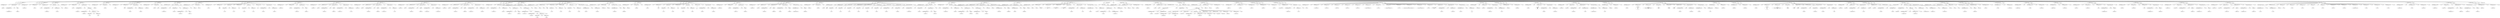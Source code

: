 digraph {

"Prog_0"->"<
>1";
"Prog_0"->"<
>2";
"Prog_0"->"<
>3";
"Prog_0"->"CallFunction_4";
"CallFunction_4"->"IDENTIFIERExpression_5";
"IDENTIFIERExpression_5"->"<options>6";
"CallFunction_4"->"<(>7";
"CallFunction_4"->"AssignmentOpetators_8";
"AssignmentOpetators_8"->"IDENTIFIERExpression_9";
"IDENTIFIERExpression_9"->"<stringsAsFactors>10";
"AssignmentOpetators_8"->"<=>11";
"AssignmentOpetators_8"->"TRUE_12";
"TRUE_12"->"<TRUE>13";
"CallFunction_4"->"<)>14";
"Prog_0"->"<
>15";
"Prog_0"->"<
>16";
"Prog_0"->"<
>17";
"Prog_0"->"CallFunction_18";
"CallFunction_18"->"IDENTIFIERExpression_19";
"IDENTIFIERExpression_19"->"<file.create>20";
"CallFunction_18"->"<(>21";
"CallFunction_18"->"STRINGExpression_22";
"STRINGExpression_22"->"<foo1>23";
"CallFunction_18"->"<)>24";
"Prog_0"->"<
>25";
"Prog_0"->"CallFunction_26";
"CallFunction_26"->"IDENTIFIERExpression_27";
"IDENTIFIERExpression_27"->"<try>28";
"CallFunction_26"->"<(>29";
"CallFunction_26"->"CallFunction_30";
"CallFunction_30"->"IDENTIFIERExpression_31";
"IDENTIFIERExpression_31"->"<read.table>32";
"CallFunction_30"->"<(>33";
"CallFunction_30"->"STRINGExpression_34";
"STRINGExpression_34"->"<foo1>35";
"CallFunction_30"->"<)>36";
"CallFunction_26"->"<)>37";
"Prog_0"->"<
>38";
"Prog_0"->"CallFunction_39";
"CallFunction_39"->"IDENTIFIERExpression_40";
"IDENTIFIERExpression_40"->"<read.table>41";
"CallFunction_39"->"<(>42";
"CallFunction_39"->"STRINGExpression_43";
"STRINGExpression_43"->"<foo1>44";
"CallFunction_39"->"<,>45";
"CallFunction_39"->"AssignmentOpetators_46";
"AssignmentOpetators_46"->"IDENTIFIERExpression_47";
"IDENTIFIERExpression_47"->"<col.names>48";
"AssignmentOpetators_46"->"<=>49";
"AssignmentOpetators_46"->"IndexingBasic_50";
"IndexingBasic_50"->"IDENTIFIERExpression_51";
"IDENTIFIERExpression_51"->"<LETTERS>52";
"IndexingBasic_50"->"<[>53";
"IndexingBasic_50"->"ColonOperator_54";
"ColonOperator_54"->"INTExpression_55";
"INTExpression_55"->"<1>56";
"ColonOperator_54"->"<:>57";
"ColonOperator_54"->"INTExpression_58";
"INTExpression_58"->"<4>59";
"IndexingBasic_50"->"<]>60";
"CallFunction_39"->"<)>61";
"Prog_0"->"<
>62";
"Prog_0"->"CallFunction_63";
"CallFunction_63"->"IDENTIFIERExpression_64";
"IDENTIFIERExpression_64"->"<unlink>65";
"CallFunction_63"->"<(>66";
"CallFunction_63"->"STRINGExpression_67";
"STRINGExpression_67"->"<foo1>68";
"CallFunction_63"->"<)>69";
"Prog_0"->"<
>70";
"Prog_0"->"<
>71";
"Prog_0"->"<
>72";
"Prog_0"->"CallFunction_73";
"CallFunction_73"->"IDENTIFIERExpression_74";
"IDENTIFIERExpression_74"->"<cat>75";
"CallFunction_73"->"<(>76";
"CallFunction_73"->"STRINGExpression_77";
"STRINGExpression_77"->"<head\n>78";
"CallFunction_73"->"<,>79";
"CallFunction_73"->"AssignmentOpetators_80";
"AssignmentOpetators_80"->"IDENTIFIERExpression_81";
"IDENTIFIERExpression_81"->"<file>82";
"AssignmentOpetators_80"->"<=>83";
"AssignmentOpetators_80"->"STRINGExpression_84";
"STRINGExpression_84"->"<foo2>85";
"CallFunction_73"->"<)>86";
"Prog_0"->"<
>87";
"Prog_0"->"CallFunction_88";
"CallFunction_88"->"IDENTIFIERExpression_89";
"IDENTIFIERExpression_89"->"<read.table>90";
"CallFunction_88"->"<(>91";
"CallFunction_88"->"STRINGExpression_92";
"STRINGExpression_92"->"<foo2>93";
"CallFunction_88"->"<)>94";
"Prog_0"->"<
>95";
"Prog_0"->"CallFunction_96";
"CallFunction_96"->"IDENTIFIERExpression_97";
"IDENTIFIERExpression_97"->"<try>98";
"CallFunction_96"->"<(>99";
"CallFunction_96"->"CallFunction_100";
"CallFunction_100"->"IDENTIFIERExpression_101";
"IDENTIFIERExpression_101"->"<read.table>102";
"CallFunction_100"->"<(>103";
"CallFunction_100"->"STRINGExpression_104";
"STRINGExpression_104"->"<foo2>105";
"CallFunction_100"->"<,>106";
"CallFunction_100"->"AssignmentOpetators_107";
"AssignmentOpetators_107"->"IDENTIFIERExpression_108";
"IDENTIFIERExpression_108"->"<header>109";
"AssignmentOpetators_107"->"<=>110";
"AssignmentOpetators_107"->"TRUE_111";
"TRUE_111"->"<TRUE>112";
"CallFunction_100"->"<)>113";
"CallFunction_96"->"<)>114";
"Prog_0"->"<
>115";
"Prog_0"->"CallFunction_116";
"CallFunction_116"->"IDENTIFIERExpression_117";
"IDENTIFIERExpression_117"->"<unlink>118";
"CallFunction_116"->"<(>119";
"CallFunction_116"->"STRINGExpression_120";
"STRINGExpression_120"->"<foo2>121";
"CallFunction_116"->"<)>122";
"Prog_0"->"<
>123";
"Prog_0"->"<
>124";
"Prog_0"->"CallFunction_125";
"CallFunction_125"->"IDENTIFIERExpression_126";
"IDENTIFIERExpression_126"->"<cat>127";
"CallFunction_125"->"<(>128";
"CallFunction_125"->"STRINGExpression_129";
"STRINGExpression_129"->"<head\n>130";
"CallFunction_125"->"<,>131";
"CallFunction_125"->"ColonOperator_132";
"ColonOperator_132"->"INTExpression_133";
"INTExpression_133"->"<1>134";
"ColonOperator_132"->"<:>135";
"ColonOperator_132"->"INTExpression_136";
"INTExpression_136"->"<2>137";
"CallFunction_125"->"<,>138";
"CallFunction_125"->"STRINGExpression_139";
"STRINGExpression_139"->"<\n>140";
"CallFunction_125"->"<,>141";
"CallFunction_125"->"ColonOperator_142";
"ColonOperator_142"->"INTExpression_143";
"INTExpression_143"->"<3>144";
"ColonOperator_142"->"<:>145";
"ColonOperator_142"->"INTExpression_146";
"INTExpression_146"->"<4>147";
"CallFunction_125"->"<,>148";
"CallFunction_125"->"STRINGExpression_149";
"STRINGExpression_149"->"<\n>150";
"CallFunction_125"->"<,>151";
"CallFunction_125"->"AssignmentOpetators_152";
"AssignmentOpetators_152"->"IDENTIFIERExpression_153";
"IDENTIFIERExpression_153"->"<file>154";
"AssignmentOpetators_152"->"<=>155";
"AssignmentOpetators_152"->"STRINGExpression_156";
"STRINGExpression_156"->"<foo3>157";
"CallFunction_125"->"<)>158";
"Prog_0"->"<
>159";
"Prog_0"->"CallFunction_160";
"CallFunction_160"->"IDENTIFIERExpression_161";
"IDENTIFIERExpression_161"->"<read.table>162";
"CallFunction_160"->"<(>163";
"CallFunction_160"->"STRINGExpression_164";
"STRINGExpression_164"->"<foo3>165";
"CallFunction_160"->"<,>166";
"CallFunction_160"->"AssignmentOpetators_167";
"AssignmentOpetators_167"->"IDENTIFIERExpression_168";
"IDENTIFIERExpression_168"->"<header>169";
"AssignmentOpetators_167"->"<=>170";
"AssignmentOpetators_167"->"TRUE_171";
"TRUE_171"->"<TRUE>172";
"CallFunction_160"->"<)>173";
"Prog_0"->"<
>174";
"Prog_0"->"CallFunction_175";
"CallFunction_175"->"IDENTIFIERExpression_176";
"IDENTIFIERExpression_176"->"<read.table>177";
"CallFunction_175"->"<(>178";
"CallFunction_175"->"STRINGExpression_179";
"STRINGExpression_179"->"<foo3>180";
"CallFunction_175"->"<,>181";
"CallFunction_175"->"AssignmentOpetators_182";
"AssignmentOpetators_182"->"IDENTIFIERExpression_183";
"IDENTIFIERExpression_183"->"<header>184";
"AssignmentOpetators_182"->"<=>185";
"AssignmentOpetators_182"->"TRUE_186";
"TRUE_186"->"<TRUE>187";
"CallFunction_175"->"<,>188";
"CallFunction_175"->"AssignmentOpetators_189";
"AssignmentOpetators_189"->"IDENTIFIERExpression_190";
"IDENTIFIERExpression_190"->"<col.names>191";
"AssignmentOpetators_189"->"<=>192";
"AssignmentOpetators_189"->"STRINGExpression_193";
"STRINGExpression_193"->"<V1>194";
"CallFunction_175"->"<)>195";
"Prog_0"->"<
>196";
"Prog_0"->"CallFunction_197";
"CallFunction_197"->"IDENTIFIERExpression_198";
"IDENTIFIERExpression_198"->"<read.table>199";
"CallFunction_197"->"<(>200";
"CallFunction_197"->"STRINGExpression_201";
"STRINGExpression_201"->"<foo3>202";
"CallFunction_197"->"<,>203";
"CallFunction_197"->"AssignmentOpetators_204";
"AssignmentOpetators_204"->"IDENTIFIERExpression_205";
"IDENTIFIERExpression_205"->"<header>206";
"AssignmentOpetators_204"->"<=>207";
"AssignmentOpetators_204"->"TRUE_208";
"TRUE_208"->"<TRUE>209";
"CallFunction_197"->"<,>210";
"CallFunction_197"->"AssignmentOpetators_211";
"AssignmentOpetators_211"->"IDENTIFIERExpression_212";
"IDENTIFIERExpression_212"->"<row.names>213";
"AssignmentOpetators_211"->"<=>214";
"AssignmentOpetators_211"->"INTExpression_215";
"INTExpression_215"->"<1>216";
"CallFunction_197"->"<)>217";
"Prog_0"->"<
>218";
"Prog_0"->"CallFunction_219";
"CallFunction_219"->"IDENTIFIERExpression_220";
"IDENTIFIERExpression_220"->"<read.table>221";
"CallFunction_219"->"<(>222";
"CallFunction_219"->"STRINGExpression_223";
"STRINGExpression_223"->"<foo3>224";
"CallFunction_219"->"<,>225";
"CallFunction_219"->"AssignmentOpetators_226";
"AssignmentOpetators_226"->"IDENTIFIERExpression_227";
"IDENTIFIERExpression_227"->"<header>228";
"AssignmentOpetators_226"->"<=>229";
"AssignmentOpetators_226"->"TRUE_230";
"TRUE_230"->"<TRUE>231";
"CallFunction_219"->"<,>232";
"CallFunction_219"->"AssignmentOpetators_233";
"AssignmentOpetators_233"->"IDENTIFIERExpression_234";
"IDENTIFIERExpression_234"->"<row.names>235";
"AssignmentOpetators_233"->"<=>236";
"AssignmentOpetators_233"->"STRINGExpression_237";
"STRINGExpression_237"->"<row.names>238";
"CallFunction_219"->"<)>239";
"Prog_0"->"<
>240";
"Prog_0"->"CallFunction_241";
"CallFunction_241"->"IDENTIFIERExpression_242";
"IDENTIFIERExpression_242"->"<read.table>243";
"CallFunction_241"->"<(>244";
"CallFunction_241"->"STRINGExpression_245";
"STRINGExpression_245"->"<foo3>246";
"CallFunction_241"->"<,>247";
"CallFunction_241"->"AssignmentOpetators_248";
"AssignmentOpetators_248"->"IDENTIFIERExpression_249";
"IDENTIFIERExpression_249"->"<header>250";
"AssignmentOpetators_248"->"<=>251";
"AssignmentOpetators_248"->"TRUE_252";
"TRUE_252"->"<TRUE>253";
"CallFunction_241"->"<,>254";
"CallFunction_241"->"AssignmentOpetators_255";
"AssignmentOpetators_255"->"IDENTIFIERExpression_256";
"IDENTIFIERExpression_256"->"<row.names>257";
"AssignmentOpetators_255"->"<=>258";
"AssignmentOpetators_255"->"STRINGExpression_259";
"STRINGExpression_259"->"<head>260";
"CallFunction_241"->"<)>261";
"Prog_0"->"<
>262";
"Prog_0"->"<
>263";
"Prog_0"->"<
>264";
"Prog_0"->"CallFunction_265";
"CallFunction_265"->"IDENTIFIERExpression_266";
"IDENTIFIERExpression_266"->"<try>267";
"CallFunction_265"->"<(>268";
"CallFunction_265"->"CallFunction_269";
"CallFunction_269"->"IDENTIFIERExpression_270";
"IDENTIFIERExpression_270"->"<read.table>271";
"CallFunction_269"->"<(>272";
"CallFunction_269"->"STRINGExpression_273";
"STRINGExpression_273"->"<foo3>274";
"CallFunction_269"->"<,>275";
"CallFunction_269"->"AssignmentOpetators_276";
"AssignmentOpetators_276"->"IDENTIFIERExpression_277";
"IDENTIFIERExpression_277"->"<header>278";
"AssignmentOpetators_276"->"<=>279";
"AssignmentOpetators_276"->"TRUE_280";
"TRUE_280"->"<TRUE>281";
"CallFunction_269"->"<,>282";
"CallFunction_269"->"AssignmentOpetators_283";
"AssignmentOpetators_283"->"IDENTIFIERExpression_284";
"IDENTIFIERExpression_284"->"<col.names>285";
"AssignmentOpetators_283"->"<=>286";
"AssignmentOpetators_283"->"IndexingBasic_287";
"IndexingBasic_287"->"IDENTIFIERExpression_288";
"IDENTIFIERExpression_288"->"<letters>289";
"IndexingBasic_287"->"<[>290";
"IndexingBasic_287"->"ColonOperator_291";
"ColonOperator_291"->"INTExpression_292";
"INTExpression_292"->"<1>293";
"ColonOperator_291"->"<:>294";
"ColonOperator_291"->"INTExpression_295";
"INTExpression_295"->"<4>296";
"IndexingBasic_287"->"<]>297";
"CallFunction_269"->"<)>298";
"CallFunction_265"->"<)>299";
"Prog_0"->"<
>300";
"Prog_0"->"CallFunction_301";
"CallFunction_301"->"IDENTIFIERExpression_302";
"IDENTIFIERExpression_302"->"<unlink>303";
"CallFunction_301"->"<(>304";
"CallFunction_301"->"STRINGExpression_305";
"STRINGExpression_305"->"<foo3>306";
"CallFunction_301"->"<)>307";
"Prog_0"->"<
>308";
"Prog_0"->"<
>309";
"Prog_0"->"<
>310";
"Prog_0"->"CallFunction_311";
"CallFunction_311"->"IDENTIFIERExpression_312";
"IDENTIFIERExpression_312"->"<cat>313";
"CallFunction_311"->"<(>314";
"CallFunction_311"->"STRINGExpression_315";
"STRINGExpression_315"->"<head\n>316";
"CallFunction_311"->"<,>317";
"CallFunction_311"->"ColonOperator_318";
"ColonOperator_318"->"INTExpression_319";
"INTExpression_319"->"<1>320";
"ColonOperator_318"->"<:>321";
"ColonOperator_318"->"INTExpression_322";
"INTExpression_322"->"<2>323";
"CallFunction_311"->"<,>324";
"CallFunction_311"->"STRINGExpression_325";
"STRINGExpression_325"->"<\n>326";
"CallFunction_311"->"<,>327";
"CallFunction_311"->"ColonOperator_328";
"ColonOperator_328"->"INTExpression_329";
"INTExpression_329"->"<3>330";
"ColonOperator_328"->"<:>331";
"ColonOperator_328"->"INTExpression_332";
"INTExpression_332"->"<4>333";
"CallFunction_311"->"<,>334";
"CallFunction_311"->"AssignmentOpetators_335";
"AssignmentOpetators_335"->"IDENTIFIERExpression_336";
"IDENTIFIERExpression_336"->"<file>337";
"AssignmentOpetators_335"->"<=>338";
"AssignmentOpetators_335"->"STRINGExpression_339";
"STRINGExpression_339"->"<foo4>340";
"CallFunction_311"->"<)>341";
"Prog_0"->"<
>342";
"Prog_0"->"CallFunction_343";
"CallFunction_343"->"IDENTIFIERExpression_344";
"IDENTIFIERExpression_344"->"<read.table>345";
"CallFunction_343"->"<(>346";
"CallFunction_343"->"STRINGExpression_347";
"STRINGExpression_347"->"<foo4>348";
"CallFunction_343"->"<,>349";
"CallFunction_343"->"AssignmentOpetators_350";
"AssignmentOpetators_350"->"IDENTIFIERExpression_351";
"IDENTIFIERExpression_351"->"<header>352";
"AssignmentOpetators_350"->"<=>353";
"AssignmentOpetators_350"->"TRUE_354";
"TRUE_354"->"<TRUE>355";
"CallFunction_343"->"<)>356";
"Prog_0"->"<
>357";
"Prog_0"->"CallFunction_358";
"CallFunction_358"->"IDENTIFIERExpression_359";
"IDENTIFIERExpression_359"->"<unlink>360";
"CallFunction_358"->"<(>361";
"CallFunction_358"->"STRINGExpression_362";
"STRINGExpression_362"->"<foo4>363";
"CallFunction_358"->"<)>364";
"Prog_0"->"<
>365";
"Prog_0"->"<
>366";
"Prog_0"->"<
>367";
"Prog_0"->"CallFunction_368";
"CallFunction_368"->"IDENTIFIERExpression_369";
"IDENTIFIERExpression_369"->"<cat>370";
"CallFunction_368"->"<(>371";
"CallFunction_368"->"STRINGExpression_372";
"STRINGExpression_372"->"<head\n\n>373";
"CallFunction_368"->"<,>374";
"CallFunction_368"->"ColonOperator_375";
"ColonOperator_375"->"INTExpression_376";
"INTExpression_376"->"<1>377";
"ColonOperator_375"->"<:>378";
"ColonOperator_375"->"INTExpression_379";
"INTExpression_379"->"<2>380";
"CallFunction_368"->"<,>381";
"CallFunction_368"->"STRINGExpression_382";
"STRINGExpression_382"->"<\n>383";
"CallFunction_368"->"<,>384";
"CallFunction_368"->"ColonOperator_385";
"ColonOperator_385"->"INTExpression_386";
"INTExpression_386"->"<3>387";
"ColonOperator_385"->"<:>388";
"ColonOperator_385"->"INTExpression_389";
"INTExpression_389"->"<4>390";
"CallFunction_368"->"<,>391";
"CallFunction_368"->"STRINGExpression_392";
"STRINGExpression_392"->"<\n\n>393";
"CallFunction_368"->"<,>394";
"CallFunction_368"->"AssignmentOpetators_395";
"AssignmentOpetators_395"->"IDENTIFIERExpression_396";
"IDENTIFIERExpression_396"->"<file>397";
"AssignmentOpetators_395"->"<=>398";
"AssignmentOpetators_395"->"STRINGExpression_399";
"STRINGExpression_399"->"<foo5>400";
"CallFunction_368"->"<)>401";
"Prog_0"->"<
>402";
"Prog_0"->"CallFunction_403";
"CallFunction_403"->"IDENTIFIERExpression_404";
"IDENTIFIERExpression_404"->"<read.table>405";
"CallFunction_403"->"<(>406";
"CallFunction_403"->"STRINGExpression_407";
"STRINGExpression_407"->"<foo5>408";
"CallFunction_403"->"<,>409";
"CallFunction_403"->"AssignmentOpetators_410";
"AssignmentOpetators_410"->"IDENTIFIERExpression_411";
"IDENTIFIERExpression_411"->"<header>412";
"AssignmentOpetators_410"->"<=>413";
"AssignmentOpetators_410"->"TRUE_414";
"TRUE_414"->"<TRUE>415";
"CallFunction_403"->"<)>416";
"Prog_0"->"<
>417";
"Prog_0"->"<
>418";
"Prog_0"->"<
>419";
"Prog_0"->"CallFunction_420";
"CallFunction_420"->"IDENTIFIERExpression_421";
"IDENTIFIERExpression_421"->"<read.table>422";
"CallFunction_420"->"<(>423";
"CallFunction_420"->"STRINGExpression_424";
"STRINGExpression_424"->"<foo5>425";
"CallFunction_420"->"<,>426";
"CallFunction_420"->"AssignmentOpetators_427";
"AssignmentOpetators_427"->"IDENTIFIERExpression_428";
"IDENTIFIERExpression_428"->"<header>429";
"AssignmentOpetators_427"->"<=>430";
"AssignmentOpetators_427"->"FALSE_431";
"FALSE_431"->"<FALSE>432";
"CallFunction_420"->"<,>433";
"CallFunction_420"->"AssignmentOpetators_434";
"AssignmentOpetators_434"->"IDENTIFIERExpression_435";
"IDENTIFIERExpression_435"->"<fill>436";
"AssignmentOpetators_434"->"<=>437";
"AssignmentOpetators_434"->"TRUE_438";
"TRUE_438"->"<TRUE>439";
"CallFunction_420"->"<,>440";
"CallFunction_420"->"AssignmentOpetators_441";
"AssignmentOpetators_441"->"IDENTIFIERExpression_442";
"IDENTIFIERExpression_442"->"<blank.lines.skip>443";
"AssignmentOpetators_441"->"<=>444";
"AssignmentOpetators_441"->"FALSE_445";
"FALSE_445"->"<FALSE>446";
"CallFunction_420"->"<)>447";
"Prog_0"->"<
>448";
"Prog_0"->"CallFunction_449";
"CallFunction_449"->"IDENTIFIERExpression_450";
"IDENTIFIERExpression_450"->"<unlink>451";
"CallFunction_449"->"<(>452";
"CallFunction_449"->"STRINGExpression_453";
"STRINGExpression_453"->"<foo5>454";
"CallFunction_449"->"<)>455";
"Prog_0"->"<
>456";
"Prog_0"->"<
>457";
"Prog_0"->"CallFunction_458";
"CallFunction_458"->"IDENTIFIERExpression_459";
"IDENTIFIERExpression_459"->"<cat>460";
"CallFunction_458"->"<(>461";
"CallFunction_458"->"STRINGExpression_462";
"STRINGExpression_462"->"<head\n>463";
"CallFunction_458"->"<,>464";
"CallFunction_458"->"ColonOperator_465";
"ColonOperator_465"->"INTExpression_466";
"INTExpression_466"->"<1>467";
"ColonOperator_465"->"<:>468";
"ColonOperator_465"->"INTExpression_469";
"INTExpression_469"->"<2>470";
"CallFunction_458"->"<,>471";
"CallFunction_458"->"STRINGExpression_472";
"STRINGExpression_472"->"<\n>473";
"CallFunction_458"->"<,>474";
"CallFunction_458"->"ColonOperator_475";
"ColonOperator_475"->"INTExpression_476";
"INTExpression_476"->"<3>477";
"ColonOperator_475"->"<:>478";
"ColonOperator_475"->"INTExpression_479";
"INTExpression_479"->"<5>480";
"CallFunction_458"->"<,>481";
"CallFunction_458"->"STRINGExpression_482";
"STRINGExpression_482"->"<\n>483";
"CallFunction_458"->"<,>484";
"CallFunction_458"->"ColonOperator_485";
"ColonOperator_485"->"INTExpression_486";
"INTExpression_486"->"<6>487";
"ColonOperator_485"->"<:>488";
"ColonOperator_485"->"INTExpression_489";
"INTExpression_489"->"<9>490";
"CallFunction_458"->"<,>491";
"CallFunction_458"->"STRINGExpression_492";
"STRINGExpression_492"->"<\n>493";
"CallFunction_458"->"<,>494";
"CallFunction_458"->"AssignmentOpetators_495";
"AssignmentOpetators_495"->"IDENTIFIERExpression_496";
"IDENTIFIERExpression_496"->"<file>497";
"AssignmentOpetators_495"->"<=>498";
"AssignmentOpetators_495"->"STRINGExpression_499";
"STRINGExpression_499"->"<foo6>500";
"CallFunction_458"->"<)>501";
"Prog_0"->"<
>502";
"Prog_0"->"CallFunction_503";
"CallFunction_503"->"IDENTIFIERExpression_504";
"IDENTIFIERExpression_504"->"<try>505";
"CallFunction_503"->"<(>506";
"CallFunction_503"->"CallFunction_507";
"CallFunction_507"->"IDENTIFIERExpression_508";
"IDENTIFIERExpression_508"->"<read.table>509";
"CallFunction_507"->"<(>510";
"CallFunction_507"->"STRINGExpression_511";
"STRINGExpression_511"->"<foo6>512";
"CallFunction_507"->"<,>513";
"CallFunction_507"->"AssignmentOpetators_514";
"AssignmentOpetators_514"->"IDENTIFIERExpression_515";
"IDENTIFIERExpression_515"->"<header>516";
"AssignmentOpetators_514"->"<=>517";
"AssignmentOpetators_514"->"TRUE_518";
"TRUE_518"->"<TRUE>519";
"CallFunction_507"->"<)>520";
"CallFunction_503"->"<)>521";
"Prog_0"->"<
>522";
"Prog_0"->"CallFunction_523";
"CallFunction_523"->"IDENTIFIERExpression_524";
"IDENTIFIERExpression_524"->"<try>525";
"CallFunction_523"->"<(>526";
"CallFunction_523"->"CallFunction_527";
"CallFunction_527"->"IDENTIFIERExpression_528";
"IDENTIFIERExpression_528"->"<read.table>529";
"CallFunction_527"->"<(>530";
"CallFunction_527"->"STRINGExpression_531";
"STRINGExpression_531"->"<foo6>532";
"CallFunction_527"->"<,>533";
"CallFunction_527"->"AssignmentOpetators_534";
"AssignmentOpetators_534"->"IDENTIFIERExpression_535";
"IDENTIFIERExpression_535"->"<header>536";
"AssignmentOpetators_534"->"<=>537";
"AssignmentOpetators_534"->"TRUE_538";
"TRUE_538"->"<TRUE>539";
"CallFunction_527"->"<,>540";
"CallFunction_527"->"AssignmentOpetators_541";
"AssignmentOpetators_541"->"IDENTIFIERExpression_542";
"IDENTIFIERExpression_542"->"<fill>543";
"AssignmentOpetators_541"->"<=>544";
"AssignmentOpetators_541"->"TRUE_545";
"TRUE_545"->"<TRUE>546";
"CallFunction_527"->"<)>547";
"CallFunction_523"->"<)>548";
"Prog_0"->"<
>549";
"Prog_0"->"CallFunction_550";
"CallFunction_550"->"IDENTIFIERExpression_551";
"IDENTIFIERExpression_551"->"<read.table>552";
"CallFunction_550"->"<(>553";
"CallFunction_550"->"STRINGExpression_554";
"STRINGExpression_554"->"<foo6>555";
"CallFunction_550"->"<,>556";
"CallFunction_550"->"AssignmentOpetators_557";
"AssignmentOpetators_557"->"IDENTIFIERExpression_558";
"IDENTIFIERExpression_558"->"<header>559";
"AssignmentOpetators_557"->"<=>560";
"AssignmentOpetators_557"->"FALSE_561";
"FALSE_561"->"<FALSE>562";
"CallFunction_550"->"<,>563";
"CallFunction_550"->"AssignmentOpetators_564";
"AssignmentOpetators_564"->"IDENTIFIERExpression_565";
"IDENTIFIERExpression_565"->"<fill>566";
"AssignmentOpetators_564"->"<=>567";
"AssignmentOpetators_564"->"TRUE_568";
"TRUE_568"->"<TRUE>569";
"CallFunction_550"->"<)>570";
"Prog_0"->"<
>571";
"Prog_0"->"CallFunction_572";
"CallFunction_572"->"IDENTIFIERExpression_573";
"IDENTIFIERExpression_573"->"<unlink>574";
"CallFunction_572"->"<(>575";
"CallFunction_572"->"STRINGExpression_576";
"STRINGExpression_576"->"<foo6>577";
"CallFunction_572"->"<)>578";
"Prog_0"->"<
>579";
"Prog_0"->"<
>580";
"Prog_0"->"<
>581";
"Prog_0"->"CallFunction_582";
"CallFunction_582"->"IDENTIFIERExpression_583";
"IDENTIFIERExpression_583"->"<cat>584";
"CallFunction_582"->"<(>585";
"CallFunction_582"->"STRINGExpression_586";
"STRINGExpression_586"->"<A B C D E F\n>587";
"CallFunction_582"->"<,>588";
"CallFunction_582"->"STRINGExpression_589";
"STRINGExpression_589"->"<1 1 1.1 1.1+0i NA F abc\n>590";
"CallFunction_582"->"<,>591";
"CallFunction_582"->"STRINGExpression_592";
"STRINGExpression_592"->"<2 NA NA NA NA NA NA\n>593";
"CallFunction_582"->"<,>594";
"CallFunction_582"->"STRINGExpression_595";
"STRINGExpression_595"->"<3 1 2 3 NA TRUE def\n>596";
"CallFunction_582"->"<,>597";
"CallFunction_582"->"AssignmentOpetators_598";
"AssignmentOpetators_598"->"IDENTIFIERExpression_599";
"IDENTIFIERExpression_599"->"<sep>600";
"AssignmentOpetators_598"->"<=>601";
"AssignmentOpetators_598"->"STRINGExpression_602";
"STRINGExpression_602"->"<>603";
"CallFunction_582"->"<,>604";
"CallFunction_582"->"AssignmentOpetators_605";
"AssignmentOpetators_605"->"IDENTIFIERExpression_606";
"IDENTIFIERExpression_606"->"<file>607";
"AssignmentOpetators_605"->"<=>608";
"AssignmentOpetators_605"->"STRINGExpression_609";
"STRINGExpression_609"->"<foo7>610";
"CallFunction_582"->"<)>611";
"Prog_0"->"<
>612";
"Prog_0"->"Parenthesis_613";
"Parenthesis_613"->"<(>614";
"Parenthesis_613"->"CallFunction_615";
"CallFunction_615"->"AssignmentOpetators_616";
"AssignmentOpetators_616"->"IDENTIFIERExpression_617";
"IDENTIFIERExpression_617"->"<res>618";
"AssignmentOpetators_616"->"<<->619";
"AssignmentOpetators_616"->"IDENTIFIERExpression_620";
"IDENTIFIERExpression_620"->"<read.table>621";
"CallFunction_615"->"<(>622";
"CallFunction_615"->"STRINGExpression_623";
"STRINGExpression_623"->"<foo7>624";
"CallFunction_615"->"<)>625";
"Parenthesis_613"->"<)>626";
"Prog_0"->"<
>627";
"Prog_0"->"CallFunction_628";
"CallFunction_628"->"IDENTIFIERExpression_629";
"IDENTIFIERExpression_629"->"<sapply>630";
"CallFunction_628"->"<(>631";
"CallFunction_628"->"IDENTIFIERExpression_632";
"IDENTIFIERExpression_632"->"<res>633";
"CallFunction_628"->"<,>634";
"CallFunction_628"->"IDENTIFIERExpression_635";
"IDENTIFIERExpression_635"->"<typeof>636";
"CallFunction_628"->"<)>637";
"Prog_0"->"<
>638";
"Prog_0"->"CallFunction_639";
"CallFunction_639"->"IDENTIFIERExpression_640";
"IDENTIFIERExpression_640"->"<sapply>641";
"CallFunction_639"->"<(>642";
"CallFunction_639"->"IDENTIFIERExpression_643";
"IDENTIFIERExpression_643"->"<res>644";
"CallFunction_639"->"<,>645";
"CallFunction_639"->"IDENTIFIERExpression_646";
"IDENTIFIERExpression_646"->"<class>647";
"CallFunction_639"->"<)>648";
"Prog_0"->"<
>649";
"Prog_0"->"Parenthesis_650";
"Parenthesis_650"->"<(>651";
"Parenthesis_650"->"CallFunction_652";
"CallFunction_652"->"AssignmentOpetators_653";
"AssignmentOpetators_653"->"IDENTIFIERExpression_654";
"IDENTIFIERExpression_654"->"<res2>655";
"AssignmentOpetators_653"->"<<->656";
"AssignmentOpetators_653"->"IDENTIFIERExpression_657";
"IDENTIFIERExpression_657"->"<read.table>658";
"CallFunction_652"->"<(>659";
"CallFunction_652"->"STRINGExpression_660";
"STRINGExpression_660"->"<foo7>661";
"CallFunction_652"->"<,>662";
"CallFunction_652"->"CallFunction_663";
"CallFunction_663"->"AssignmentOpetators_664";
"AssignmentOpetators_664"->"IDENTIFIERExpression_665";
"IDENTIFIERExpression_665"->"<colClasses>666";
"AssignmentOpetators_664"->"<=>667";
"AssignmentOpetators_664"->"IDENTIFIERExpression_668";
"IDENTIFIERExpression_668"->"<c>669";
"CallFunction_663"->"<(>670";
"CallFunction_663"->"STRINGExpression_671";
"STRINGExpression_671"->"<character>672";
"CallFunction_663"->"<,>673";
"CallFunction_663"->"CallFunction_674";
"CallFunction_674"->"IDENTIFIERExpression_675";
"IDENTIFIERExpression_675"->"<rep>676";
"CallFunction_674"->"<(>677";
"CallFunction_674"->"STRINGExpression_678";
"STRINGExpression_678"->"<numeric>679";
"CallFunction_674"->"<,>680";
"CallFunction_674"->"INTExpression_681";
"INTExpression_681"->"<2>682";
"CallFunction_674"->"<)>683";
"CallFunction_663"->"<,>684";
"CallFunction_663"->"STRINGExpression_685";
"STRINGExpression_685"->"<complex>686";
"CallFunction_663"->"<,>687";
"CallFunction_663"->"STRINGExpression_688";
"STRINGExpression_688"->"<integer>689";
"CallFunction_663"->"<,>690";
"CallFunction_663"->"STRINGExpression_691";
"STRINGExpression_691"->"<logical>692";
"CallFunction_663"->"<,>693";
"CallFunction_663"->"STRINGExpression_694";
"STRINGExpression_694"->"<character>695";
"CallFunction_663"->"<)>696";
"CallFunction_652"->"<)>697";
"Parenthesis_650"->"<)>698";
"Prog_0"->"<
>699";
"Prog_0"->"CallFunction_700";
"CallFunction_700"->"IDENTIFIERExpression_701";
"IDENTIFIERExpression_701"->"<sapply>702";
"CallFunction_700"->"<(>703";
"CallFunction_700"->"IDENTIFIERExpression_704";
"IDENTIFIERExpression_704"->"<res2>705";
"CallFunction_700"->"<,>706";
"CallFunction_700"->"IDENTIFIERExpression_707";
"IDENTIFIERExpression_707"->"<typeof>708";
"CallFunction_700"->"<)>709";
"Prog_0"->"<
>710";
"Prog_0"->"CallFunction_711";
"CallFunction_711"->"IDENTIFIERExpression_712";
"IDENTIFIERExpression_712"->"<sapply>713";
"CallFunction_711"->"<(>714";
"CallFunction_711"->"IDENTIFIERExpression_715";
"IDENTIFIERExpression_715"->"<res2>716";
"CallFunction_711"->"<,>717";
"CallFunction_711"->"IDENTIFIERExpression_718";
"IDENTIFIERExpression_718"->"<class>719";
"CallFunction_711"->"<)>720";
"Prog_0"->"<
>721";
"Prog_0"->"CallFunction_722";
"CallFunction_722"->"IDENTIFIERExpression_723";
"IDENTIFIERExpression_723"->"<unlink>724";
"CallFunction_722"->"<(>725";
"CallFunction_722"->"STRINGExpression_726";
"STRINGExpression_726"->"<foo7>727";
"CallFunction_722"->"<)>728";
"Prog_0"->"<
>729";
"Prog_0"->"<
>730";
"Prog_0"->"<
>731";
"Prog_0"->"CallFunction_732";
"CallFunction_732"->"IDENTIFIERExpression_733";
"IDENTIFIERExpression_733"->"<type.convert>734";
"CallFunction_732"->"<(>735";
"CallFunction_732"->"CallFunction_736";
"CallFunction_736"->"IDENTIFIERExpression_737";
"IDENTIFIERExpression_737"->"<character>738";
"CallFunction_736"->"<(>739";
"CallFunction_736"->"INTExpression_740";
"INTExpression_740"->"<0>741";
"CallFunction_736"->"<)>742";
"CallFunction_732"->"<)>743";
"Prog_0"->"<
>744";
"Prog_0"->"<
>745";
"Prog_0"->"<
>746";
"Prog_0"->"CallFunction_747";
"CallFunction_747"->"IDENTIFIERExpression_748";
"IDENTIFIERExpression_748"->"<cat>749";
"CallFunction_747"->"<(>750";
"CallFunction_747"->"STRINGExpression_751";
"STRINGExpression_751"->"<# a test file>752";
"CallFunction_747"->"<,>753";
"CallFunction_747"->"STRINGExpression_754";
"STRINGExpression_754"->"<# line 2>755";
"CallFunction_747"->"<,>756";
"CallFunction_747"->"STRINGExpression_757";
"STRINGExpression_757"->"<# line 3>758";
"CallFunction_747"->"<,>759";
"CallFunction_747"->"STRINGExpression_760";
"STRINGExpression_760"->"<# line 4>761";
"CallFunction_747"->"<,>762";
"CallFunction_747"->"STRINGExpression_763";
"STRINGExpression_763"->"<# line 5>764";
"CallFunction_747"->"<,>765";
"CallFunction_747"->"STRINGExpression_766";
"STRINGExpression_766"->"<## now the header>767";
"CallFunction_747"->"<,>768";
"CallFunction_747"->"STRINGExpression_769";
"STRINGExpression_769"->"< a b c>770";
"CallFunction_747"->"<,>771";
"CallFunction_747"->"STRINGExpression_772";
"STRINGExpression_772"->"<# some more comments>773";
"CallFunction_747"->"<,>774";
"CallFunction_747"->"STRINGExpression_775";
"STRINGExpression_775"->"<1 2 3>776";
"CallFunction_747"->"<,>777";
"CallFunction_747"->"STRINGExpression_778";
"STRINGExpression_778"->"<4 5 6# this is the second data row of the file>779";
"CallFunction_747"->"<,>780";
"CallFunction_747"->"STRINGExpression_781";
"STRINGExpression_781"->"<  # some more comments>782";
"CallFunction_747"->"<,>783";
"CallFunction_747"->"STRINGExpression_784";
"STRINGExpression_784"->"<7 8 9>785";
"CallFunction_747"->"<,>786";
"CallFunction_747"->"STRINGExpression_787";
"STRINGExpression_787"->"<# trailing comment\n>788";
"CallFunction_747"->"<,>789";
"CallFunction_747"->"AssignmentOpetators_790";
"AssignmentOpetators_790"->"IDENTIFIERExpression_791";
"IDENTIFIERExpression_791"->"<file>792";
"AssignmentOpetators_790"->"<=>793";
"AssignmentOpetators_790"->"STRINGExpression_794";
"STRINGExpression_794"->"<ex.data>795";
"CallFunction_747"->"<,>796";
"CallFunction_747"->"AssignmentOpetators_797";
"AssignmentOpetators_797"->"IDENTIFIERExpression_798";
"IDENTIFIERExpression_798"->"<sep>799";
"AssignmentOpetators_797"->"<=>800";
"AssignmentOpetators_797"->"STRINGExpression_801";
"STRINGExpression_801"->"<\n>802";
"CallFunction_747"->"<)>803";
"Prog_0"->"<
>804";
"Prog_0"->"CallFunction_805";
"CallFunction_805"->"IDENTIFIERExpression_806";
"IDENTIFIERExpression_806"->"<read.table>807";
"CallFunction_805"->"<(>808";
"CallFunction_805"->"STRINGExpression_809";
"STRINGExpression_809"->"<ex.data>810";
"CallFunction_805"->"<,>811";
"CallFunction_805"->"AssignmentOpetators_812";
"AssignmentOpetators_812"->"IDENTIFIERExpression_813";
"IDENTIFIERExpression_813"->"<header>814";
"AssignmentOpetators_812"->"<=>815";
"AssignmentOpetators_812"->"IDENTIFIERExpression_816";
"IDENTIFIERExpression_816"->"<T>817";
"CallFunction_805"->"<)>818";
"Prog_0"->"<
>819";
"Prog_0"->"CallFunction_820";
"CallFunction_820"->"IDENTIFIERExpression_821";
"IDENTIFIERExpression_821"->"<unlink>822";
"CallFunction_820"->"<(>823";
"CallFunction_820"->"STRINGExpression_824";
"STRINGExpression_824"->"<ex.data>825";
"CallFunction_820"->"<)>826";
"Prog_0"->"<
>827";
"Prog_0"->"<
>828";
"Prog_0"->"<
>829";
"Prog_0"->"CallFunction_830";
"CallFunction_830"->"IDENTIFIERExpression_831";
"IDENTIFIERExpression_831"->"<cat>832";
"CallFunction_830"->"<(>833";
"CallFunction_830"->"STRINGExpression_834";
"STRINGExpression_834"->"<x1\tx#2\tx3\n1\t2\t2\n2\t3\t3\n>835";
"CallFunction_830"->"<,>836";
"CallFunction_830"->"AssignmentOpetators_837";
"AssignmentOpetators_837"->"IDENTIFIERExpression_838";
"IDENTIFIERExpression_838"->"<file>839";
"AssignmentOpetators_837"->"<=>840";
"AssignmentOpetators_837"->"STRINGExpression_841";
"STRINGExpression_841"->"<test.dat>842";
"CallFunction_830"->"<)>843";
"Prog_0"->"<
>844";
"Prog_0"->"CallFunction_845";
"CallFunction_845"->"IDENTIFIERExpression_846";
"IDENTIFIERExpression_846"->"<read.table>847";
"CallFunction_845"->"<(>848";
"CallFunction_845"->"STRINGExpression_849";
"STRINGExpression_849"->"<test.dat>850";
"CallFunction_845"->"<,>851";
"CallFunction_845"->"AssignmentOpetators_852";
"AssignmentOpetators_852"->"IDENTIFIERExpression_853";
"IDENTIFIERExpression_853"->"<header>854";
"AssignmentOpetators_852"->"<=>855";
"AssignmentOpetators_852"->"IDENTIFIERExpression_856";
"IDENTIFIERExpression_856"->"<T>857";
"CallFunction_845"->"<,>858";
"CallFunction_845"->"AssignmentOpetators_859";
"AssignmentOpetators_859"->"IDENTIFIERExpression_860";
"IDENTIFIERExpression_860"->"<comment.char>861";
"AssignmentOpetators_859"->"<=>862";
"AssignmentOpetators_859"->"STRINGExpression_863";
"STRINGExpression_863"->"<>864";
"CallFunction_845"->"<)>865";
"Prog_0"->"<
>866";
"Prog_0"->"CallFunction_867";
"CallFunction_867"->"IDENTIFIERExpression_868";
"IDENTIFIERExpression_868"->"<unlink>869";
"CallFunction_867"->"<(>870";
"CallFunction_867"->"STRINGExpression_871";
"STRINGExpression_871"->"<test.dat>872";
"CallFunction_867"->"<)>873";
"Prog_0"->"<
>874";
"Prog_0"->"<
>875";
"Prog_0"->"CallFunction_876";
"CallFunction_876"->"IDENTIFIERExpression_877";
"IDENTIFIERExpression_877"->"<cat>878";
"CallFunction_876"->"<(>879";
"CallFunction_876"->"STRINGExpression_880";
"STRINGExpression_880"->"<'#comment\n\n#another\n#\n#\n'>881";
"CallFunction_876"->"<,>882";
"CallFunction_876"->"STRINGExpression_883";
"STRINGExpression_883"->"<'C1\tC2\tC3\nPanel\tArea Examined\t# Blemishes\n'>884";
"CallFunction_876"->"<,>885";
"CallFunction_876"->"STRINGExpression_886";
"STRINGExpression_886"->"<'1\t0.8\t3\n'>887";
"CallFunction_876"->"<,>888";
"CallFunction_876"->"STRINGExpression_889";
"STRINGExpression_889"->"<'2\t0.6\t2\n'>890";
"CallFunction_876"->"<,>891";
"CallFunction_876"->"STRINGExpression_892";
"STRINGExpression_892"->"<'3\t0.8\t3\n'>893";
"CallFunction_876"->"<,>894";
"CallFunction_876"->"AssignmentOpetators_895";
"AssignmentOpetators_895"->"IDENTIFIERExpression_896";
"IDENTIFIERExpression_896"->"<file>897";
"AssignmentOpetators_895"->"<=>898";
"AssignmentOpetators_895"->"STRINGExpression_899";
"STRINGExpression_899"->"<test.dat>900";
"CallFunction_876"->"<,>901";
"CallFunction_876"->"AssignmentOpetators_902";
"AssignmentOpetators_902"->"IDENTIFIERExpression_903";
"IDENTIFIERExpression_903"->"<sep>904";
"AssignmentOpetators_902"->"<=>905";
"AssignmentOpetators_902"->"STRINGExpression_906";
"STRINGExpression_906"->"<>907";
"CallFunction_876"->"<)>908";
"Prog_0"->"<
>909";
"Prog_0"->"CallFunction_910";
"CallFunction_910"->"IDENTIFIERExpression_911";
"IDENTIFIERExpression_911"->"<read.table>912";
"CallFunction_910"->"<(>913";
"CallFunction_910"->"STRINGExpression_914";
"STRINGExpression_914"->"<test.dat>915";
"CallFunction_910"->"<)>916";
"Prog_0"->"<
>917";
"Prog_0"->"CallFunction_918";
"CallFunction_918"->"IDENTIFIERExpression_919";
"IDENTIFIERExpression_919"->"<unlink>920";
"CallFunction_918"->"<(>921";
"CallFunction_918"->"STRINGExpression_922";
"STRINGExpression_922"->"<test.dat>923";
"CallFunction_918"->"<)>924";
"Prog_0"->"<
>925";
"Prog_0"->"<
>926";
"Prog_0"->"CallFunction_927";
"CallFunction_927"->"IDENTIFIERExpression_928";
"IDENTIFIERExpression_928"->"<cat>929";
"CallFunction_927"->"<(>930";
"CallFunction_927"->"STRINGExpression_931";
"STRINGExpression_931"->"<'%comment\n\n%another\n%\n%\n'>932";
"CallFunction_927"->"<,>933";
"CallFunction_927"->"STRINGExpression_934";
"STRINGExpression_934"->"<'C1\tC2\tC3\nPanel\tArea Examined\t% Blemishes\n'>935";
"CallFunction_927"->"<,>936";
"CallFunction_927"->"STRINGExpression_937";
"STRINGExpression_937"->"<'1\t0.8\t3\n'>938";
"CallFunction_927"->"<,>939";
"CallFunction_927"->"STRINGExpression_940";
"STRINGExpression_940"->"<'2\t0.6\t2\n'>941";
"CallFunction_927"->"<,>942";
"CallFunction_927"->"STRINGExpression_943";
"STRINGExpression_943"->"<'3\t0.8\t3\n'>944";
"CallFunction_927"->"<,>945";
"CallFunction_927"->"AssignmentOpetators_946";
"AssignmentOpetators_946"->"IDENTIFIERExpression_947";
"IDENTIFIERExpression_947"->"<file>948";
"AssignmentOpetators_946"->"<=>949";
"AssignmentOpetators_946"->"STRINGExpression_950";
"STRINGExpression_950"->"<test.dat>951";
"CallFunction_927"->"<,>952";
"CallFunction_927"->"AssignmentOpetators_953";
"AssignmentOpetators_953"->"IDENTIFIERExpression_954";
"IDENTIFIERExpression_954"->"<sep>955";
"AssignmentOpetators_953"->"<=>956";
"AssignmentOpetators_953"->"STRINGExpression_957";
"STRINGExpression_957"->"<>958";
"CallFunction_927"->"<)>959";
"Prog_0"->"<
>960";
"Prog_0"->"CallFunction_961";
"CallFunction_961"->"IDENTIFIERExpression_962";
"IDENTIFIERExpression_962"->"<read.table>963";
"CallFunction_961"->"<(>964";
"CallFunction_961"->"STRINGExpression_965";
"STRINGExpression_965"->"<test.dat>966";
"CallFunction_961"->"<,>967";
"CallFunction_961"->"AssignmentOpetators_968";
"AssignmentOpetators_968"->"IDENTIFIERExpression_969";
"IDENTIFIERExpression_969"->"<comment.char>970";
"AssignmentOpetators_968"->"<=>971";
"AssignmentOpetators_968"->"STRINGExpression_972";
"STRINGExpression_972"->"<%>973";
"CallFunction_961"->"<)>974";
"Prog_0"->"<
>975";
"Prog_0"->"CallFunction_976";
"CallFunction_976"->"IDENTIFIERExpression_977";
"IDENTIFIERExpression_977"->"<unlink>978";
"CallFunction_976"->"<(>979";
"CallFunction_976"->"STRINGExpression_980";
"STRINGExpression_980"->"<test.dat>981";
"CallFunction_976"->"<)>982";
"Prog_0"->"<
>983";
"Prog_0"->"<
>984";
"Prog_0"->"<
>985";
"Prog_0"->"CallFunction_986";
"CallFunction_986"->"AssignmentOpetators_987";
"AssignmentOpetators_987"->"IDENTIFIERExpression_988";
"IDENTIFIERExpression_988"->"<con>989";
"AssignmentOpetators_987"->"<<->990";
"AssignmentOpetators_987"->"IDENTIFIERExpression_991";
"IDENTIFIERExpression_991"->"<file>992";
"CallFunction_986"->"<(>993";
"CallFunction_986"->"CallFunction_994";
"CallFunction_994"->"IDENTIFIERExpression_995";
"IDENTIFIERExpression_995"->"<file.path>996";
"CallFunction_994"->"<(>997";
"CallFunction_994"->"CallFunction_998";
"CallFunction_998"->"IDENTIFIERExpression_999";
"IDENTIFIERExpression_999"->"<Sys.getenv>1000";
"CallFunction_998"->"<(>1001";
"CallFunction_998"->"STRINGExpression_1002";
"STRINGExpression_1002"->"<SRCDIR>1003";
"CallFunction_998"->"<)>1004";
"CallFunction_994"->"<,>1005";
"CallFunction_994"->"STRINGExpression_1006";
"STRINGExpression_1006"->"<WinUnicode.dat>1007";
"CallFunction_994"->"<)>1008";
"CallFunction_986"->"<,>1009";
"CallFunction_986"->"AssignmentOpetators_1010";
"AssignmentOpetators_1010"->"IDENTIFIERExpression_1011";
"IDENTIFIERExpression_1011"->"<encoding>1012";
"AssignmentOpetators_1010"->"<=>1013";
"AssignmentOpetators_1010"->"STRINGExpression_1014";
"STRINGExpression_1014"->"<UCS-2LE>1015";
"CallFunction_986"->"<)>1016";
"Prog_0"->"<
>1017";
"Prog_0"->"CallFunction_1018";
"CallFunction_1018"->"IDENTIFIERExpression_1019";
"IDENTIFIERExpression_1019"->"<scan>1020";
"CallFunction_1018"->"<(>1021";
"CallFunction_1018"->"IDENTIFIERExpression_1022";
"IDENTIFIERExpression_1022"->"<con>1023";
"CallFunction_1018"->"<,>1024";
"CallFunction_1018"->"INTExpression_1025";
"INTExpression_1025"->"<0>1026";
"CallFunction_1018"->"<,>1027";
"CallFunction_1018"->"AssignmentOpetators_1028";
"AssignmentOpetators_1028"->"IDENTIFIERExpression_1029";
"IDENTIFIERExpression_1029"->"<quiet>1030";
"AssignmentOpetators_1028"->"<=>1031";
"AssignmentOpetators_1028"->"TRUE_1032";
"TRUE_1032"->"<TRUE>1033";
"CallFunction_1018"->"<)>1034";
"Prog_0"->"<
>1035";
"Prog_0"->"CallFunction_1036";
"CallFunction_1036"->"IDENTIFIERExpression_1037";
"IDENTIFIERExpression_1037"->"<close>1038";
"CallFunction_1036"->"<(>1039";
"CallFunction_1036"->"IDENTIFIERExpression_1040";
"IDENTIFIERExpression_1040"->"<con>1041";
"CallFunction_1036"->"<)>1042";
"Prog_0"->"<
>1043";
"Prog_0"->"<
>1044";
"Prog_0"->"<
>1045";
"Prog_0"->"AssignmentOpetators_1046";
"AssignmentOpetators_1046"->"IDENTIFIERExpression_1047";
"IDENTIFIERExpression_1047"->"<x>1048";
"AssignmentOpetators_1046"->"<<->1049";
"AssignmentOpetators_1046"->"STRINGExpression_1050";
"STRINGExpression_1050"->"<1 2 3 \\ab\\c>1051";
"Prog_0"->"<
>1052";
"Prog_0"->"CallFunction_1053";
"CallFunction_1053"->"IDENTIFIERExpression_1054";
"IDENTIFIERExpression_1054"->"<writeLines>1055";
"CallFunction_1053"->"<(>1056";
"CallFunction_1053"->"IDENTIFIERExpression_1057";
"IDENTIFIERExpression_1057"->"<x>1058";
"CallFunction_1053"->"<,>1059";
"CallFunction_1053"->"STRINGExpression_1060";
"STRINGExpression_1060"->"<test.dat>1061";
"CallFunction_1053"->"<)>1062";
"Prog_0"->"<
>1063";
"Prog_0"->"CallFunction_1064";
"CallFunction_1064"->"IDENTIFIERExpression_1065";
"IDENTIFIERExpression_1065"->"<readLines>1066";
"CallFunction_1064"->"<(>1067";
"CallFunction_1064"->"STRINGExpression_1068";
"STRINGExpression_1068"->"<test.dat>1069";
"CallFunction_1064"->"<)>1070";
"Prog_0"->"<
>1071";
"Prog_0"->"CallFunction_1072";
"CallFunction_1072"->"IDENTIFIERExpression_1073";
"IDENTIFIERExpression_1073"->"<scan>1074";
"CallFunction_1072"->"<(>1075";
"CallFunction_1072"->"STRINGExpression_1076";
"STRINGExpression_1076"->"<test.dat>1077";
"CallFunction_1072"->"<,>1078";
"CallFunction_1072"->"STRINGExpression_1079";
"STRINGExpression_1079"->"<>1080";
"CallFunction_1072"->"<,>1081";
"CallFunction_1072"->"AssignmentOpetators_1082";
"AssignmentOpetators_1082"->"IDENTIFIERExpression_1083";
"IDENTIFIERExpression_1083"->"<allowEscapes>1084";
"AssignmentOpetators_1082"->"<=>1085";
"AssignmentOpetators_1082"->"TRUE_1086";
"TRUE_1086"->"<TRUE>1087";
"CallFunction_1072"->"<)>1088";
"Prog_0"->"<
>1089";
"Prog_0"->"CallFunction_1090";
"CallFunction_1090"->"IDENTIFIERExpression_1091";
"IDENTIFIERExpression_1091"->"<scan>1092";
"CallFunction_1090"->"<(>1093";
"CallFunction_1090"->"STRINGExpression_1094";
"STRINGExpression_1094"->"<test.dat>1095";
"CallFunction_1090"->"<,>1096";
"CallFunction_1090"->"STRINGExpression_1097";
"STRINGExpression_1097"->"<>1098";
"CallFunction_1090"->"<,>1099";
"CallFunction_1090"->"AssignmentOpetators_1100";
"AssignmentOpetators_1100"->"IDENTIFIERExpression_1101";
"IDENTIFIERExpression_1101"->"<allowEscapes>1102";
"AssignmentOpetators_1100"->"<=>1103";
"AssignmentOpetators_1100"->"FALSE_1104";
"FALSE_1104"->"<FALSE>1105";
"CallFunction_1090"->"<)>1106";
"Prog_0"->"<
>1107";
"Prog_0"->"CallFunction_1108";
"CallFunction_1108"->"IDENTIFIERExpression_1109";
"IDENTIFIERExpression_1109"->"<read.table>1110";
"CallFunction_1108"->"<(>1111";
"CallFunction_1108"->"STRINGExpression_1112";
"STRINGExpression_1112"->"<test.dat>1113";
"CallFunction_1108"->"<,>1114";
"CallFunction_1108"->"AssignmentOpetators_1115";
"AssignmentOpetators_1115"->"IDENTIFIERExpression_1116";
"IDENTIFIERExpression_1116"->"<header>1117";
"AssignmentOpetators_1115"->"<=>1118";
"AssignmentOpetators_1115"->"FALSE_1119";
"FALSE_1119"->"<FALSE>1120";
"CallFunction_1108"->"<,>1121";
"CallFunction_1108"->"AssignmentOpetators_1122";
"AssignmentOpetators_1122"->"IDENTIFIERExpression_1123";
"IDENTIFIERExpression_1123"->"<allowEscapes>1124";
"AssignmentOpetators_1122"->"<=>1125";
"AssignmentOpetators_1122"->"TRUE_1126";
"TRUE_1126"->"<TRUE>1127";
"CallFunction_1108"->"<)>1128";
"Prog_0"->"<
>1129";
"Prog_0"->"CallFunction_1130";
"CallFunction_1130"->"IDENTIFIERExpression_1131";
"IDENTIFIERExpression_1131"->"<read.table>1132";
"CallFunction_1130"->"<(>1133";
"CallFunction_1130"->"STRINGExpression_1134";
"STRINGExpression_1134"->"<test.dat>1135";
"CallFunction_1130"->"<,>1136";
"CallFunction_1130"->"AssignmentOpetators_1137";
"AssignmentOpetators_1137"->"IDENTIFIERExpression_1138";
"IDENTIFIERExpression_1138"->"<header>1139";
"AssignmentOpetators_1137"->"<=>1140";
"AssignmentOpetators_1137"->"FALSE_1141";
"FALSE_1141"->"<FALSE>1142";
"CallFunction_1130"->"<,>1143";
"CallFunction_1130"->"AssignmentOpetators_1144";
"AssignmentOpetators_1144"->"IDENTIFIERExpression_1145";
"IDENTIFIERExpression_1145"->"<allowEscapes>1146";
"AssignmentOpetators_1144"->"<=>1147";
"AssignmentOpetators_1144"->"FALSE_1148";
"FALSE_1148"->"<FALSE>1149";
"CallFunction_1130"->"<)>1150";
"Prog_0"->"<
>1151";
"Prog_0"->"CallFunction_1152";
"CallFunction_1152"->"AssignmentOpetators_1153";
"AssignmentOpetators_1153"->"IDENTIFIERExpression_1154";
"IDENTIFIERExpression_1154"->"<x>1155";
"AssignmentOpetators_1153"->"<<->1156";
"AssignmentOpetators_1153"->"IDENTIFIERExpression_1157";
"IDENTIFIERExpression_1157"->"<c>1158";
"CallFunction_1152"->"<(>1159";
"CallFunction_1152"->"STRINGExpression_1160";
"STRINGExpression_1160"->"<TEST>1161";
"CallFunction_1152"->"<,>1162";
"CallFunction_1152"->"INTExpression_1163";
"INTExpression_1163"->"<1>1164";
"CallFunction_1152"->"<,>1165";
"CallFunction_1152"->"INTExpression_1166";
"INTExpression_1166"->"<2>1167";
"CallFunction_1152"->"<,>1168";
"CallFunction_1152"->"STRINGExpression_1169";
"STRINGExpression_1169"->"<\\b>1170";
"CallFunction_1152"->"<,>1171";
"CallFunction_1152"->"INTExpression_1172";
"INTExpression_1172"->"<4>1173";
"CallFunction_1152"->"<,>1174";
"CallFunction_1152"->"INTExpression_1175";
"INTExpression_1175"->"<5>1176";
"CallFunction_1152"->"<,>1177";
"CallFunction_1152"->"STRINGExpression_1178";
"STRINGExpression_1178"->"<\\040>1179";
"CallFunction_1152"->"<,>1180";
"CallFunction_1152"->"STRINGExpression_1181";
"STRINGExpression_1181"->"<\\x20>1182";
"CallFunction_1152"->"<,>1183";
"CallFunction_1152"->"STRINGExpression_1184";
"STRINGExpression_1184"->"<c:\\spencer\\tests>1185";
"CallFunction_1152"->"<,>1186";
"CallFunction_1152"->"STRINGExpression_1187";
"STRINGExpression_1187"->"<\\t>1188";
"CallFunction_1152"->"<,>1189";
"CallFunction_1152"->"STRINGExpression_1190";
"STRINGExpression_1190"->"<\\n>1191";
"CallFunction_1152"->"<,>1192";
"CallFunction_1152"->"STRINGExpression_1193";
"STRINGExpression_1193"->"<\\r>1194";
"CallFunction_1152"->"<)>1195";
"Prog_0"->"<
>1196";
"Prog_0"->"CallFunction_1197";
"CallFunction_1197"->"IDENTIFIERExpression_1198";
"IDENTIFIERExpression_1198"->"<writeLines>1199";
"CallFunction_1197"->"<(>1200";
"CallFunction_1197"->"IDENTIFIERExpression_1201";
"IDENTIFIERExpression_1201"->"<x>1202";
"CallFunction_1197"->"<,>1203";
"CallFunction_1197"->"STRINGExpression_1204";
"STRINGExpression_1204"->"<test.dat>1205";
"CallFunction_1197"->"<)>1206";
"Prog_0"->"<
>1207";
"Prog_0"->"CallFunction_1208";
"CallFunction_1208"->"IDENTIFIERExpression_1209";
"IDENTIFIERExpression_1209"->"<read.table>1210";
"CallFunction_1208"->"<(>1211";
"CallFunction_1208"->"STRINGExpression_1212";
"STRINGExpression_1212"->"<test.dat>1213";
"CallFunction_1208"->"<,>1214";
"CallFunction_1208"->"AssignmentOpetators_1215";
"AssignmentOpetators_1215"->"IDENTIFIERExpression_1216";
"IDENTIFIERExpression_1216"->"<allowEscapes>1217";
"AssignmentOpetators_1215"->"<=>1218";
"AssignmentOpetators_1215"->"FALSE_1219";
"FALSE_1219"->"<FALSE>1220";
"CallFunction_1208"->"<,>1221";
"CallFunction_1208"->"AssignmentOpetators_1222";
"AssignmentOpetators_1222"->"IDENTIFIERExpression_1223";
"IDENTIFIERExpression_1223"->"<header>1224";
"AssignmentOpetators_1222"->"<=>1225";
"AssignmentOpetators_1222"->"TRUE_1226";
"TRUE_1226"->"<TRUE>1227";
"CallFunction_1208"->"<)>1228";
"Prog_0"->"<
>1229";
"Prog_0"->"CallFunction_1230";
"CallFunction_1230"->"IDENTIFIERExpression_1231";
"IDENTIFIERExpression_1231"->"<unlink>1232";
"CallFunction_1230"->"<(>1233";
"CallFunction_1230"->"STRINGExpression_1234";
"STRINGExpression_1234"->"<test.dat>1235";
"CallFunction_1230"->"<)>1236";
"Prog_0"->"<
>1237";
"Prog_0"->"<
>1238";
"Prog_0"->"<<EOF>>1239";
}
